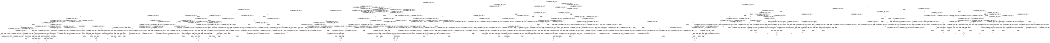 digraph BCG {
size = "7, 10.5";
center = TRUE;
node [shape = circle];
0 [peripheries = 2];
0 -> 1 [label = "EX !0 !ATOMIC_EXCH_BRANCH (1, +1, TRUE, +0, 2, TRUE) !{}"];
0 -> 2 [label = "EX !2 !ATOMIC_EXCH_BRANCH (1, +0, FALSE, +0, 1, TRUE) !{}"];
0 -> 3 [label = "EX !1 !ATOMIC_EXCH_BRANCH (1, +0, TRUE, +0, 1, TRUE) !{}"];
1 -> 4 [label = "EX !2 !ATOMIC_EXCH_BRANCH (1, +0, FALSE, +0, 1, FALSE) !{0}"];
1 -> 5 [label = "EX !1 !ATOMIC_EXCH_BRANCH (1, +0, TRUE, +0, 1, FALSE) !{0}"];
1 -> 6 [label = "TERMINATE !0"];
2 -> 7 [label = "EX !2 !ATOMIC_EXCH_BRANCH (1, +0, FALSE, +0, 1, TRUE) !{0, 1, 2}"];
2 -> 8 [label = "EX !0 !ATOMIC_EXCH_BRANCH (1, +1, TRUE, +0, 2, TRUE) !{0, 1, 2}"];
2 -> 9 [label = "EX !1 !ATOMIC_EXCH_BRANCH (1, +0, TRUE, +0, 1, TRUE) !{0, 1, 2}"];
2 -> 10 [label = "EX !0 !ATOMIC_EXCH_BRANCH (1, +1, TRUE, +0, 2, TRUE) !{0, 1, 2}"];
3 -> 11 [label = "EX !1 !ATOMIC_EXCH_BRANCH (1, +0, TRUE, +0, 1, TRUE) !{0, 1}"];
3 -> 12 [label = "EX !0 !ATOMIC_EXCH_BRANCH (1, +1, TRUE, +0, 2, TRUE) !{0, 1}"];
3 -> 13 [label = "EX !2 !ATOMIC_EXCH_BRANCH (1, +0, FALSE, +0, 1, TRUE) !{0, 1}"];
3 -> 14 [label = "EX !0 !ATOMIC_EXCH_BRANCH (1, +1, TRUE, +0, 2, TRUE) !{0, 1}"];
4 -> 15 [label = "EX !1 !ATOMIC_EXCH_BRANCH (1, +0, TRUE, +0, 1, FALSE) !{0, 1, 2}"];
4 -> 16 [label = "TERMINATE !0"];
4 -> 17 [label = "TERMINATE !2"];
5 -> 18 [label = "EX !1 !ATOMIC_EXCH_BRANCH (1, +1, TRUE, +0, 3, TRUE) !{0, 1}"];
5 -> 19 [label = "EX !2 !ATOMIC_EXCH_BRANCH (1, +0, FALSE, +0, 1, TRUE) !{0, 1}"];
5 -> 20 [label = "TERMINATE !0"];
6 -> 21 [label = "EX !2 !ATOMIC_EXCH_BRANCH (1, +0, FALSE, +0, 1, FALSE) !{}"];
6 -> 22 [label = "EX !1 !ATOMIC_EXCH_BRANCH (1, +0, TRUE, +0, 1, FALSE) !{}"];
7 -> 7 [label = "EX !2 !ATOMIC_EXCH_BRANCH (1, +0, FALSE, +0, 1, TRUE) !{0, 1, 2}"];
7 -> 8 [label = "EX !0 !ATOMIC_EXCH_BRANCH (1, +1, TRUE, +0, 2, TRUE) !{0, 1, 2}"];
7 -> 9 [label = "EX !1 !ATOMIC_EXCH_BRANCH (1, +0, TRUE, +0, 1, TRUE) !{0, 1, 2}"];
7 -> 10 [label = "EX !0 !ATOMIC_EXCH_BRANCH (1, +1, TRUE, +0, 2, TRUE) !{0, 1, 2}"];
8 -> 23 [label = "EX !2 !ATOMIC_EXCH_BRANCH (1, +0, FALSE, +0, 1, FALSE) !{0, 1, 2}"];
8 -> 24 [label = "EX !1 !ATOMIC_EXCH_BRANCH (1, +0, TRUE, +0, 1, FALSE) !{0, 1, 2}"];
8 -> 25 [label = "TERMINATE !0"];
9 -> 9 [label = "EX !1 !ATOMIC_EXCH_BRANCH (1, +0, TRUE, +0, 1, TRUE) !{0, 1, 2}"];
9 -> 26 [label = "EX !2 !ATOMIC_EXCH_BRANCH (1, +0, FALSE, +0, 1, TRUE) !{0, 1, 2}"];
9 -> 27 [label = "EX !0 !ATOMIC_EXCH_BRANCH (1, +1, TRUE, +0, 2, TRUE) !{0, 1, 2}"];
9 -> 28 [label = "EX !0 !ATOMIC_EXCH_BRANCH (1, +1, TRUE, +0, 2, TRUE) !{0, 1, 2}"];
10 -> 29 [label = "EX !1 !ATOMIC_EXCH_BRANCH (1, +0, TRUE, +0, 1, FALSE) !{0, 1, 2}"];
10 -> 30 [label = "EX !2 !ATOMIC_EXCH_BRANCH (1, +0, FALSE, +0, 1, FALSE) !{0, 1, 2}"];
10 -> 31 [label = "EX !1 !ATOMIC_EXCH_BRANCH (1, +0, TRUE, +0, 1, FALSE) !{0, 1, 2}"];
10 -> 32 [label = "TERMINATE !0"];
11 -> 11 [label = "EX !1 !ATOMIC_EXCH_BRANCH (1, +0, TRUE, +0, 1, TRUE) !{0, 1}"];
11 -> 12 [label = "EX !0 !ATOMIC_EXCH_BRANCH (1, +1, TRUE, +0, 2, TRUE) !{0, 1}"];
11 -> 13 [label = "EX !2 !ATOMIC_EXCH_BRANCH (1, +0, FALSE, +0, 1, TRUE) !{0, 1}"];
11 -> 14 [label = "EX !0 !ATOMIC_EXCH_BRANCH (1, +1, TRUE, +0, 2, TRUE) !{0, 1}"];
12 -> 33 [label = "EX !1 !ATOMIC_EXCH_BRANCH (1, +0, TRUE, +0, 1, FALSE) !{0, 1}"];
12 -> 34 [label = "EX !2 !ATOMIC_EXCH_BRANCH (1, +0, FALSE, +0, 1, FALSE) !{0, 1}"];
12 -> 35 [label = "TERMINATE !0"];
13 -> 9 [label = "EX !1 !ATOMIC_EXCH_BRANCH (1, +0, TRUE, +0, 1, TRUE) !{0, 1, 2}"];
13 -> 26 [label = "EX !2 !ATOMIC_EXCH_BRANCH (1, +0, FALSE, +0, 1, TRUE) !{0, 1, 2}"];
13 -> 27 [label = "EX !0 !ATOMIC_EXCH_BRANCH (1, +1, TRUE, +0, 2, TRUE) !{0, 1, 2}"];
13 -> 28 [label = "EX !0 !ATOMIC_EXCH_BRANCH (1, +1, TRUE, +0, 2, TRUE) !{0, 1, 2}"];
14 -> 36 [label = "EX !1 !ATOMIC_EXCH_BRANCH (1, +0, TRUE, +0, 1, FALSE) !{0, 1}"];
14 -> 37 [label = "EX !1 !ATOMIC_EXCH_BRANCH (1, +0, TRUE, +0, 1, FALSE) !{0, 1}"];
14 -> 38 [label = "EX !2 !ATOMIC_EXCH_BRANCH (1, +0, FALSE, +0, 1, FALSE) !{0, 1}"];
14 -> 39 [label = "TERMINATE !0"];
15 -> 40 [label = "EX !1 !ATOMIC_EXCH_BRANCH (1, +1, TRUE, +0, 3, TRUE) !{0, 1, 2}"];
15 -> 41 [label = "TERMINATE !0"];
15 -> 42 [label = "TERMINATE !2"];
16 -> 43 [label = "EX !1 !ATOMIC_EXCH_BRANCH (1, +0, TRUE, +0, 1, FALSE) !{1, 2}"];
16 -> 44 [label = "TERMINATE !2"];
16 -> 45 [label = "EX !1 !ATOMIC_EXCH_BRANCH (1, +0, TRUE, +0, 1, FALSE) !{1, 2}"];
17 -> 46 [label = "EX !1 !ATOMIC_EXCH_BRANCH (1, +0, TRUE, +0, 1, FALSE) !{0, 1}"];
17 -> 47 [label = "TERMINATE !0"];
18 -> 48 [label = "EX !2 !ATOMIC_EXCH_BRANCH (1, +0, FALSE, +0, 1, FALSE) !{0, 1}"];
18 -> 49 [label = "TERMINATE !0"];
18 -> 50 [label = "TERMINATE !1"];
19 -> 51 [label = "EX !1 !ATOMIC_EXCH_BRANCH (1, +1, TRUE, +0, 3, TRUE) !{0, 1, 2}"];
19 -> 52 [label = "EX !2 !ATOMIC_EXCH_BRANCH (1, +0, FALSE, +0, 1, TRUE) !{0, 1, 2}"];
19 -> 53 [label = "TERMINATE !0"];
20 -> 54 [label = "EX !1 !ATOMIC_EXCH_BRANCH (1, +1, TRUE, +0, 3, TRUE) !{1}"];
20 -> 55 [label = "EX !2 !ATOMIC_EXCH_BRANCH (1, +0, FALSE, +0, 1, TRUE) !{1}"];
20 -> 56 [label = "EX !1 !ATOMIC_EXCH_BRANCH (1, +1, TRUE, +0, 3, TRUE) !{1}"];
21 -> 43 [label = "EX !1 !ATOMIC_EXCH_BRANCH (1, +0, TRUE, +0, 1, FALSE) !{1, 2}"];
21 -> 44 [label = "TERMINATE !2"];
21 -> 45 [label = "EX !1 !ATOMIC_EXCH_BRANCH (1, +0, TRUE, +0, 1, FALSE) !{1, 2}"];
22 -> 54 [label = "EX !1 !ATOMIC_EXCH_BRANCH (1, +1, TRUE, +0, 3, TRUE) !{1}"];
22 -> 55 [label = "EX !2 !ATOMIC_EXCH_BRANCH (1, +0, FALSE, +0, 1, TRUE) !{1}"];
22 -> 56 [label = "EX !1 !ATOMIC_EXCH_BRANCH (1, +1, TRUE, +0, 3, TRUE) !{1}"];
23 -> 15 [label = "EX !1 !ATOMIC_EXCH_BRANCH (1, +0, TRUE, +0, 1, FALSE) !{0, 1, 2}"];
23 -> 16 [label = "TERMINATE !0"];
23 -> 17 [label = "TERMINATE !2"];
24 -> 51 [label = "EX !1 !ATOMIC_EXCH_BRANCH (1, +1, TRUE, +0, 3, TRUE) !{0, 1, 2}"];
24 -> 52 [label = "EX !2 !ATOMIC_EXCH_BRANCH (1, +0, FALSE, +0, 1, TRUE) !{0, 1, 2}"];
24 -> 53 [label = "TERMINATE !0"];
25 -> 57 [label = "EX !2 !ATOMIC_EXCH_BRANCH (1, +0, FALSE, +0, 1, FALSE) !{1, 2}"];
25 -> 58 [label = "EX !1 !ATOMIC_EXCH_BRANCH (1, +0, TRUE, +0, 1, FALSE) !{1, 2}"];
25 -> 59 [label = "EX !1 !ATOMIC_EXCH_BRANCH (1, +0, TRUE, +0, 1, FALSE) !{1, 2}"];
26 -> 9 [label = "EX !1 !ATOMIC_EXCH_BRANCH (1, +0, TRUE, +0, 1, TRUE) !{0, 1, 2}"];
26 -> 26 [label = "EX !2 !ATOMIC_EXCH_BRANCH (1, +0, FALSE, +0, 1, TRUE) !{0, 1, 2}"];
26 -> 27 [label = "EX !0 !ATOMIC_EXCH_BRANCH (1, +1, TRUE, +0, 2, TRUE) !{0, 1, 2}"];
26 -> 28 [label = "EX !0 !ATOMIC_EXCH_BRANCH (1, +1, TRUE, +0, 2, TRUE) !{0, 1, 2}"];
27 -> 24 [label = "EX !1 !ATOMIC_EXCH_BRANCH (1, +0, TRUE, +0, 1, FALSE) !{0, 1, 2}"];
27 -> 60 [label = "EX !2 !ATOMIC_EXCH_BRANCH (1, +0, FALSE, +0, 1, FALSE) !{0, 1, 2}"];
27 -> 61 [label = "TERMINATE !0"];
28 -> 29 [label = "EX !1 !ATOMIC_EXCH_BRANCH (1, +0, TRUE, +0, 1, FALSE) !{0, 1, 2}"];
28 -> 31 [label = "EX !1 !ATOMIC_EXCH_BRANCH (1, +0, TRUE, +0, 1, FALSE) !{0, 1, 2}"];
28 -> 62 [label = "EX !2 !ATOMIC_EXCH_BRANCH (1, +0, FALSE, +0, 1, FALSE) !{0, 1, 2}"];
28 -> 63 [label = "TERMINATE !0"];
29 -> 64 [label = "EX !2 !ATOMIC_EXCH_BRANCH (1, +0, FALSE, +0, 1, TRUE) !{0, 1, 2}"];
29 -> 65 [label = "EX !1 !ATOMIC_EXCH_BRANCH (1, +1, TRUE, +0, 3, TRUE) !{0, 1, 2}"];
29 -> 66 [label = "EX !2 !ATOMIC_EXCH_BRANCH (1, +0, FALSE, +0, 1, TRUE) !{0, 1, 2}"];
29 -> 67 [label = "TERMINATE !0"];
30 -> 68 [label = "EX !1 !ATOMIC_EXCH_BRANCH (1, +0, TRUE, +0, 1, FALSE) !{0, 1, 2}"];
30 -> 69 [label = "EX !1 !ATOMIC_EXCH_BRANCH (1, +0, TRUE, +0, 1, FALSE) !{0, 1, 2}"];
30 -> 70 [label = "TERMINATE !0"];
30 -> 71 [label = "TERMINATE !2"];
31 -> 65 [label = "EX !1 !ATOMIC_EXCH_BRANCH (1, +1, TRUE, +0, 3, TRUE) !{0, 1, 2}"];
31 -> 72 [label = "EX !1 !ATOMIC_EXCH_BRANCH (1, +1, TRUE, +0, 3, TRUE) !{0, 1, 2}"];
31 -> 73 [label = "EX !2 !ATOMIC_EXCH_BRANCH (1, +0, FALSE, +0, 1, TRUE) !{0, 1, 2}"];
31 -> 74 [label = "TERMINATE !0"];
32 -> 75 [label = "EX !2 !ATOMIC_EXCH_BRANCH (1, +0, FALSE, +0, 1, FALSE) !{1, 2}"];
32 -> 76 [label = "EX !1 !ATOMIC_EXCH_BRANCH (1, +0, TRUE, +0, 1, FALSE) !{1, 2}"];
33 -> 18 [label = "EX !1 !ATOMIC_EXCH_BRANCH (1, +1, TRUE, +0, 3, TRUE) !{0, 1}"];
33 -> 19 [label = "EX !2 !ATOMIC_EXCH_BRANCH (1, +0, FALSE, +0, 1, TRUE) !{0, 1}"];
33 -> 20 [label = "TERMINATE !0"];
34 -> 15 [label = "EX !1 !ATOMIC_EXCH_BRANCH (1, +0, TRUE, +0, 1, FALSE) !{0, 1, 2}"];
34 -> 77 [label = "TERMINATE !0"];
34 -> 78 [label = "TERMINATE !2"];
35 -> 79 [label = "EX !1 !ATOMIC_EXCH_BRANCH (1, +0, TRUE, +0, 1, FALSE) !{1}"];
35 -> 80 [label = "EX !2 !ATOMIC_EXCH_BRANCH (1, +0, FALSE, +0, 1, FALSE) !{1}"];
35 -> 81 [label = "EX !1 !ATOMIC_EXCH_BRANCH (1, +0, TRUE, +0, 1, FALSE) !{1}"];
36 -> 82 [label = "EX !1 !ATOMIC_EXCH_BRANCH (1, +1, TRUE, +0, 3, TRUE) !{0, 1}"];
36 -> 83 [label = "EX !2 !ATOMIC_EXCH_BRANCH (1, +0, FALSE, +0, 1, TRUE) !{0, 1}"];
36 -> 84 [label = "TERMINATE !0"];
37 -> 82 [label = "EX !1 !ATOMIC_EXCH_BRANCH (1, +1, TRUE, +0, 3, TRUE) !{0, 1}"];
37 -> 85 [label = "EX !1 !ATOMIC_EXCH_BRANCH (1, +1, TRUE, +0, 3, TRUE) !{0, 1}"];
37 -> 86 [label = "EX !2 !ATOMIC_EXCH_BRANCH (1, +0, FALSE, +0, 1, TRUE) !{0, 1}"];
37 -> 87 [label = "TERMINATE !0"];
38 -> 88 [label = "EX !1 !ATOMIC_EXCH_BRANCH (1, +0, TRUE, +0, 1, FALSE) !{0, 1, 2}"];
38 -> 89 [label = "TERMINATE !0"];
38 -> 90 [label = "TERMINATE !2"];
39 -> 91 [label = "EX !1 !ATOMIC_EXCH_BRANCH (1, +0, TRUE, +0, 1, FALSE) !{1}"];
39 -> 92 [label = "EX !2 !ATOMIC_EXCH_BRANCH (1, +0, FALSE, +0, 1, FALSE) !{1}"];
40 -> 93 [label = "TERMINATE !0"];
40 -> 94 [label = "TERMINATE !2"];
40 -> 95 [label = "TERMINATE !1"];
41 -> 96 [label = "EX !1 !ATOMIC_EXCH_BRANCH (1, +1, TRUE, +0, 3, TRUE) !{1, 2}"];
41 -> 97 [label = "TERMINATE !2"];
41 -> 98 [label = "EX !1 !ATOMIC_EXCH_BRANCH (1, +1, TRUE, +0, 3, TRUE) !{1, 2}"];
42 -> 99 [label = "EX !1 !ATOMIC_EXCH_BRANCH (1, +1, TRUE, +0, 3, TRUE) !{0, 1}"];
42 -> 100 [label = "TERMINATE !0"];
43 -> 96 [label = "EX !1 !ATOMIC_EXCH_BRANCH (1, +1, TRUE, +0, 3, TRUE) !{1, 2}"];
43 -> 97 [label = "TERMINATE !2"];
43 -> 98 [label = "EX !1 !ATOMIC_EXCH_BRANCH (1, +1, TRUE, +0, 3, TRUE) !{1, 2}"];
44 -> 101 [label = "EX !1 !ATOMIC_EXCH_BRANCH (1, +0, TRUE, +0, 1, FALSE) !{1}"];
44 -> 102 [label = "EX !1 !ATOMIC_EXCH_BRANCH (1, +0, TRUE, +0, 1, FALSE) !{1}"];
45 -> 98 [label = "EX !1 !ATOMIC_EXCH_BRANCH (1, +1, TRUE, +0, 3, TRUE) !{1, 2}"];
45 -> 103 [label = "TERMINATE !2"];
46 -> 99 [label = "EX !1 !ATOMIC_EXCH_BRANCH (1, +1, TRUE, +0, 3, TRUE) !{0, 1}"];
46 -> 100 [label = "TERMINATE !0"];
47 -> 101 [label = "EX !1 !ATOMIC_EXCH_BRANCH (1, +0, TRUE, +0, 1, FALSE) !{1}"];
47 -> 102 [label = "EX !1 !ATOMIC_EXCH_BRANCH (1, +0, TRUE, +0, 1, FALSE) !{1}"];
48 -> 93 [label = "TERMINATE !0"];
48 -> 94 [label = "TERMINATE !2"];
48 -> 95 [label = "TERMINATE !1"];
49 -> 104 [label = "EX !2 !ATOMIC_EXCH_BRANCH (1, +0, FALSE, +0, 1, FALSE) !{1}"];
49 -> 105 [label = "TERMINATE !1"];
50 -> 106 [label = "EX !2 !ATOMIC_EXCH_BRANCH (1, +0, FALSE, +0, 1, FALSE) !{0}"];
50 -> 107 [label = "TERMINATE !0"];
51 -> 108 [label = "EX !2 !ATOMIC_EXCH_BRANCH (1, +0, FALSE, +0, 1, FALSE) !{0, 1, 2}"];
51 -> 109 [label = "TERMINATE !0"];
51 -> 110 [label = "TERMINATE !1"];
52 -> 51 [label = "EX !1 !ATOMIC_EXCH_BRANCH (1, +1, TRUE, +0, 3, TRUE) !{0, 1, 2}"];
52 -> 52 [label = "EX !2 !ATOMIC_EXCH_BRANCH (1, +0, FALSE, +0, 1, TRUE) !{0, 1, 2}"];
52 -> 53 [label = "TERMINATE !0"];
53 -> 111 [label = "EX !1 !ATOMIC_EXCH_BRANCH (1, +1, TRUE, +0, 3, TRUE) !{1, 2}"];
53 -> 112 [label = "EX !2 !ATOMIC_EXCH_BRANCH (1, +0, FALSE, +0, 1, TRUE) !{1, 2}"];
53 -> 113 [label = "EX !1 !ATOMIC_EXCH_BRANCH (1, +1, TRUE, +0, 3, TRUE) !{1, 2}"];
54 -> 104 [label = "EX !2 !ATOMIC_EXCH_BRANCH (1, +0, FALSE, +0, 1, FALSE) !{1}"];
54 -> 105 [label = "TERMINATE !1"];
55 -> 111 [label = "EX !1 !ATOMIC_EXCH_BRANCH (1, +1, TRUE, +0, 3, TRUE) !{1, 2}"];
55 -> 112 [label = "EX !2 !ATOMIC_EXCH_BRANCH (1, +0, FALSE, +0, 1, TRUE) !{1, 2}"];
55 -> 113 [label = "EX !1 !ATOMIC_EXCH_BRANCH (1, +1, TRUE, +0, 3, TRUE) !{1, 2}"];
56 -> 114 [label = "EX !2 !ATOMIC_EXCH_BRANCH (1, +0, FALSE, +0, 1, FALSE) !{1}"];
56 -> 115 [label = "TERMINATE !1"];
57 -> 43 [label = "EX !1 !ATOMIC_EXCH_BRANCH (1, +0, TRUE, +0, 1, FALSE) !{1, 2}"];
57 -> 44 [label = "TERMINATE !2"];
57 -> 45 [label = "EX !1 !ATOMIC_EXCH_BRANCH (1, +0, TRUE, +0, 1, FALSE) !{1, 2}"];
58 -> 111 [label = "EX !1 !ATOMIC_EXCH_BRANCH (1, +1, TRUE, +0, 3, TRUE) !{1, 2}"];
58 -> 112 [label = "EX !2 !ATOMIC_EXCH_BRANCH (1, +0, FALSE, +0, 1, TRUE) !{1, 2}"];
58 -> 113 [label = "EX !1 !ATOMIC_EXCH_BRANCH (1, +1, TRUE, +0, 3, TRUE) !{1, 2}"];
59 -> 116 [label = "EX !2 !ATOMIC_EXCH_BRANCH (1, +0, FALSE, +0, 1, TRUE) !{1, 2}"];
59 -> 113 [label = "EX !1 !ATOMIC_EXCH_BRANCH (1, +1, TRUE, +0, 3, TRUE) !{1, 2}"];
59 -> 117 [label = "EX !2 !ATOMIC_EXCH_BRANCH (1, +0, FALSE, +0, 1, TRUE) !{1, 2}"];
60 -> 15 [label = "EX !1 !ATOMIC_EXCH_BRANCH (1, +0, TRUE, +0, 1, FALSE) !{0, 1, 2}"];
60 -> 77 [label = "TERMINATE !0"];
60 -> 78 [label = "TERMINATE !2"];
61 -> 58 [label = "EX !1 !ATOMIC_EXCH_BRANCH (1, +0, TRUE, +0, 1, FALSE) !{1, 2}"];
61 -> 118 [label = "EX !2 !ATOMIC_EXCH_BRANCH (1, +0, FALSE, +0, 1, FALSE) !{1, 2}"];
61 -> 59 [label = "EX !1 !ATOMIC_EXCH_BRANCH (1, +0, TRUE, +0, 1, FALSE) !{1, 2}"];
62 -> 68 [label = "EX !1 !ATOMIC_EXCH_BRANCH (1, +0, TRUE, +0, 1, FALSE) !{0, 1, 2}"];
62 -> 69 [label = "EX !1 !ATOMIC_EXCH_BRANCH (1, +0, TRUE, +0, 1, FALSE) !{0, 1, 2}"];
62 -> 119 [label = "TERMINATE !0"];
62 -> 120 [label = "TERMINATE !2"];
63 -> 76 [label = "EX !1 !ATOMIC_EXCH_BRANCH (1, +0, TRUE, +0, 1, FALSE) !{1, 2}"];
63 -> 121 [label = "EX !2 !ATOMIC_EXCH_BRANCH (1, +0, FALSE, +0, 1, FALSE) !{1, 2}"];
64 -> 122 [label = "EX !1 !ATOMIC_EXCH_BRANCH (1, +1, TRUE, +0, 3, TRUE) !{0, 1, 2}"];
64 -> 64 [label = "EX !2 !ATOMIC_EXCH_BRANCH (1, +0, FALSE, +0, 1, TRUE) !{0, 1, 2}"];
64 -> 123 [label = "TERMINATE !0"];
65 -> 124 [label = "EX !2 !ATOMIC_EXCH_BRANCH (1, +0, FALSE, +0, 1, FALSE) !{0, 1, 2}"];
65 -> 125 [label = "EX !2 !ATOMIC_EXCH_BRANCH (1, +0, FALSE, +0, 1, FALSE) !{0, 1, 2}"];
65 -> 126 [label = "TERMINATE !0"];
65 -> 127 [label = "TERMINATE !1"];
66 -> 64 [label = "EX !2 !ATOMIC_EXCH_BRANCH (1, +0, FALSE, +0, 1, TRUE) !{0, 1, 2}"];
66 -> 65 [label = "EX !1 !ATOMIC_EXCH_BRANCH (1, +1, TRUE, +0, 3, TRUE) !{0, 1, 2}"];
66 -> 66 [label = "EX !2 !ATOMIC_EXCH_BRANCH (1, +0, FALSE, +0, 1, TRUE) !{0, 1, 2}"];
66 -> 67 [label = "TERMINATE !0"];
67 -> 128 [label = "EX !1 !ATOMIC_EXCH_BRANCH (1, +1, TRUE, +0, 3, TRUE) !{1, 2}"];
67 -> 129 [label = "EX !2 !ATOMIC_EXCH_BRANCH (1, +0, FALSE, +0, 1, TRUE) !{1, 2}"];
68 -> 130 [label = "EX !1 !ATOMIC_EXCH_BRANCH (1, +1, TRUE, +0, 3, TRUE) !{0, 1, 2}"];
68 -> 131 [label = "TERMINATE !0"];
68 -> 132 [label = "TERMINATE !2"];
69 -> 130 [label = "EX !1 !ATOMIC_EXCH_BRANCH (1, +1, TRUE, +0, 3, TRUE) !{0, 1, 2}"];
69 -> 133 [label = "EX !1 !ATOMIC_EXCH_BRANCH (1, +1, TRUE, +0, 3, TRUE) !{0, 1, 2}"];
69 -> 134 [label = "TERMINATE !0"];
69 -> 135 [label = "TERMINATE !2"];
70 -> 136 [label = "EX !1 !ATOMIC_EXCH_BRANCH (1, +0, TRUE, +0, 1, FALSE) !{1, 2}"];
70 -> 137 [label = "TERMINATE !2"];
71 -> 138 [label = "EX !1 !ATOMIC_EXCH_BRANCH (1, +0, TRUE, +0, 1, FALSE) !{0, 1}"];
71 -> 139 [label = "TERMINATE !0"];
72 -> 140 [label = "EX !2 !ATOMIC_EXCH_BRANCH (1, +0, FALSE, +0, 1, FALSE) !{0, 1, 2}"];
72 -> 141 [label = "TERMINATE !0"];
72 -> 142 [label = "TERMINATE !1"];
73 -> 65 [label = "EX !1 !ATOMIC_EXCH_BRANCH (1, +1, TRUE, +0, 3, TRUE) !{0, 1, 2}"];
73 -> 72 [label = "EX !1 !ATOMIC_EXCH_BRANCH (1, +1, TRUE, +0, 3, TRUE) !{0, 1, 2}"];
73 -> 73 [label = "EX !2 !ATOMIC_EXCH_BRANCH (1, +0, FALSE, +0, 1, TRUE) !{0, 1, 2}"];
73 -> 74 [label = "TERMINATE !0"];
74 -> 143 [label = "EX !1 !ATOMIC_EXCH_BRANCH (1, +1, TRUE, +0, 3, TRUE) !{1, 2}"];
74 -> 144 [label = "EX !2 !ATOMIC_EXCH_BRANCH (1, +0, FALSE, +0, 1, TRUE) !{1, 2}"];
75 -> 136 [label = "EX !1 !ATOMIC_EXCH_BRANCH (1, +0, TRUE, +0, 1, FALSE) !{1, 2}"];
75 -> 137 [label = "TERMINATE !2"];
76 -> 143 [label = "EX !1 !ATOMIC_EXCH_BRANCH (1, +1, TRUE, +0, 3, TRUE) !{1, 2}"];
76 -> 144 [label = "EX !2 !ATOMIC_EXCH_BRANCH (1, +0, FALSE, +0, 1, TRUE) !{1, 2}"];
77 -> 43 [label = "EX !1 !ATOMIC_EXCH_BRANCH (1, +0, TRUE, +0, 1, FALSE) !{1, 2}"];
77 -> 145 [label = "TERMINATE !2"];
77 -> 45 [label = "EX !1 !ATOMIC_EXCH_BRANCH (1, +0, TRUE, +0, 1, FALSE) !{1, 2}"];
78 -> 46 [label = "EX !1 !ATOMIC_EXCH_BRANCH (1, +0, TRUE, +0, 1, FALSE) !{0, 1}"];
78 -> 146 [label = "TERMINATE !0"];
79 -> 54 [label = "EX !1 !ATOMIC_EXCH_BRANCH (1, +1, TRUE, +0, 3, TRUE) !{1}"];
79 -> 55 [label = "EX !2 !ATOMIC_EXCH_BRANCH (1, +0, FALSE, +0, 1, TRUE) !{1}"];
79 -> 56 [label = "EX !1 !ATOMIC_EXCH_BRANCH (1, +1, TRUE, +0, 3, TRUE) !{1}"];
80 -> 43 [label = "EX !1 !ATOMIC_EXCH_BRANCH (1, +0, TRUE, +0, 1, FALSE) !{1, 2}"];
80 -> 145 [label = "TERMINATE !2"];
80 -> 45 [label = "EX !1 !ATOMIC_EXCH_BRANCH (1, +0, TRUE, +0, 1, FALSE) !{1, 2}"];
81 -> 147 [label = "EX !2 !ATOMIC_EXCH_BRANCH (1, +0, FALSE, +0, 1, TRUE) !{1}"];
81 -> 56 [label = "EX !1 !ATOMIC_EXCH_BRANCH (1, +1, TRUE, +0, 3, TRUE) !{1}"];
82 -> 148 [label = "EX !2 !ATOMIC_EXCH_BRANCH (1, +0, FALSE, +0, 1, FALSE) !{0, 1}"];
82 -> 149 [label = "TERMINATE !0"];
82 -> 150 [label = "TERMINATE !1"];
83 -> 151 [label = "EX !1 !ATOMIC_EXCH_BRANCH (1, +1, TRUE, +0, 3, TRUE) !{0, 1, 2}"];
83 -> 152 [label = "EX !2 !ATOMIC_EXCH_BRANCH (1, +0, FALSE, +0, 1, TRUE) !{0, 1, 2}"];
83 -> 153 [label = "TERMINATE !0"];
84 -> 154 [label = "EX !1 !ATOMIC_EXCH_BRANCH (1, +1, TRUE, +0, 3, TRUE) !{1}"];
84 -> 155 [label = "EX !2 !ATOMIC_EXCH_BRANCH (1, +0, FALSE, +0, 1, TRUE) !{1}"];
85 -> 156 [label = "EX !2 !ATOMIC_EXCH_BRANCH (1, +0, FALSE, +0, 1, FALSE) !{0, 1}"];
85 -> 157 [label = "TERMINATE !0"];
85 -> 158 [label = "TERMINATE !1"];
86 -> 159 [label = "EX !1 !ATOMIC_EXCH_BRANCH (1, +1, TRUE, +0, 3, TRUE) !{0, 1, 2}"];
86 -> 160 [label = "EX !2 !ATOMIC_EXCH_BRANCH (1, +0, FALSE, +0, 1, TRUE) !{0, 1, 2}"];
86 -> 161 [label = "TERMINATE !0"];
87 -> 162 [label = "EX !1 !ATOMIC_EXCH_BRANCH (1, +1, TRUE, +0, 3, TRUE) !{1}"];
87 -> 163 [label = "EX !2 !ATOMIC_EXCH_BRANCH (1, +0, FALSE, +0, 1, TRUE) !{1}"];
88 -> 164 [label = "EX !1 !ATOMIC_EXCH_BRANCH (1, +1, TRUE, +0, 3, TRUE) !{0, 1, 2}"];
88 -> 165 [label = "TERMINATE !0"];
88 -> 166 [label = "TERMINATE !2"];
89 -> 167 [label = "EX !1 !ATOMIC_EXCH_BRANCH (1, +0, TRUE, +0, 1, FALSE) !{1, 2}"];
89 -> 168 [label = "TERMINATE !2"];
90 -> 169 [label = "EX !1 !ATOMIC_EXCH_BRANCH (1, +0, TRUE, +0, 1, FALSE) !{0, 1}"];
90 -> 170 [label = "EX !1 !ATOMIC_EXCH_BRANCH (1, +0, TRUE, +0, 1, FALSE) !{0, 1}"];
90 -> 171 [label = "TERMINATE !0"];
91 -> 162 [label = "EX !1 !ATOMIC_EXCH_BRANCH (1, +1, TRUE, +0, 3, TRUE) !{1}"];
91 -> 163 [label = "EX !2 !ATOMIC_EXCH_BRANCH (1, +0, FALSE, +0, 1, TRUE) !{1}"];
92 -> 167 [label = "EX !1 !ATOMIC_EXCH_BRANCH (1, +0, TRUE, +0, 1, FALSE) !{1, 2}"];
92 -> 168 [label = "TERMINATE !2"];
93 -> 172 [label = "TERMINATE !2"];
93 -> 173 [label = "TERMINATE !1"];
94 -> 174 [label = "TERMINATE !0"];
94 -> 175 [label = "TERMINATE !1"];
95 -> 176 [label = "TERMINATE !0"];
95 -> 177 [label = "TERMINATE !2"];
96 -> 172 [label = "TERMINATE !2"];
96 -> 173 [label = "TERMINATE !1"];
97 -> 178 [label = "EX !1 !ATOMIC_EXCH_BRANCH (1, +1, TRUE, +0, 3, TRUE) !{1}"];
97 -> 179 [label = "EX !1 !ATOMIC_EXCH_BRANCH (1, +1, TRUE, +0, 3, TRUE) !{1}"];
98 -> 180 [label = "TERMINATE !2"];
98 -> 181 [label = "TERMINATE !1"];
99 -> 174 [label = "TERMINATE !0"];
99 -> 175 [label = "TERMINATE !1"];
100 -> 178 [label = "EX !1 !ATOMIC_EXCH_BRANCH (1, +1, TRUE, +0, 3, TRUE) !{1}"];
100 -> 179 [label = "EX !1 !ATOMIC_EXCH_BRANCH (1, +1, TRUE, +0, 3, TRUE) !{1}"];
101 -> 178 [label = "EX !1 !ATOMIC_EXCH_BRANCH (1, +1, TRUE, +0, 3, TRUE) !{1}"];
101 -> 179 [label = "EX !1 !ATOMIC_EXCH_BRANCH (1, +1, TRUE, +0, 3, TRUE) !{1}"];
102 -> 179 [label = "EX !1 !ATOMIC_EXCH_BRANCH (1, +1, TRUE, +0, 3, TRUE) !{1}"];
103 -> 182 [label = "EX !1 !ATOMIC_EXCH_BRANCH (1, +1, TRUE, +0, 3, TRUE) !{1}"];
104 -> 172 [label = "TERMINATE !2"];
104 -> 173 [label = "TERMINATE !1"];
105 -> 183 [label = "EX !2 !ATOMIC_EXCH_BRANCH (1, +0, FALSE, +0, 1, FALSE) !{}"];
106 -> 176 [label = "TERMINATE !0"];
106 -> 177 [label = "TERMINATE !2"];
107 -> 183 [label = "EX !2 !ATOMIC_EXCH_BRANCH (1, +0, FALSE, +0, 1, FALSE) !{}"];
108 -> 93 [label = "TERMINATE !0"];
108 -> 94 [label = "TERMINATE !2"];
108 -> 95 [label = "TERMINATE !1"];
109 -> 184 [label = "EX !2 !ATOMIC_EXCH_BRANCH (1, +0, FALSE, +0, 1, FALSE) !{1, 2}"];
109 -> 185 [label = "TERMINATE !1"];
110 -> 186 [label = "EX !2 !ATOMIC_EXCH_BRANCH (1, +0, FALSE, +0, 1, FALSE) !{0, 2}"];
110 -> 187 [label = "TERMINATE !0"];
111 -> 184 [label = "EX !2 !ATOMIC_EXCH_BRANCH (1, +0, FALSE, +0, 1, FALSE) !{1, 2}"];
111 -> 185 [label = "TERMINATE !1"];
112 -> 111 [label = "EX !1 !ATOMIC_EXCH_BRANCH (1, +1, TRUE, +0, 3, TRUE) !{1, 2}"];
112 -> 112 [label = "EX !2 !ATOMIC_EXCH_BRANCH (1, +0, FALSE, +0, 1, TRUE) !{1, 2}"];
112 -> 113 [label = "EX !1 !ATOMIC_EXCH_BRANCH (1, +1, TRUE, +0, 3, TRUE) !{1, 2}"];
113 -> 188 [label = "EX !2 !ATOMIC_EXCH_BRANCH (1, +0, FALSE, +0, 1, FALSE) !{1, 2}"];
113 -> 189 [label = "EX !2 !ATOMIC_EXCH_BRANCH (1, +0, FALSE, +0, 1, FALSE) !{1, 2}"];
113 -> 190 [label = "TERMINATE !1"];
114 -> 191 [label = "TERMINATE !2"];
114 -> 192 [label = "TERMINATE !1"];
115 -> 193 [label = "EX !2 !ATOMIC_EXCH_BRANCH (1, +0, FALSE, +0, 1, FALSE) !{}"];
116 -> 194 [label = "EX !1 !ATOMIC_EXCH_BRANCH (1, +1, TRUE, +0, 3, TRUE) !{1, 2}"];
116 -> 116 [label = "EX !2 !ATOMIC_EXCH_BRANCH (1, +0, FALSE, +0, 1, TRUE) !{1, 2}"];
116 -> 113 [label = "EX !1 !ATOMIC_EXCH_BRANCH (1, +1, TRUE, +0, 3, TRUE) !{1, 2}"];
117 -> 116 [label = "EX !2 !ATOMIC_EXCH_BRANCH (1, +0, FALSE, +0, 1, TRUE) !{1, 2}"];
117 -> 113 [label = "EX !1 !ATOMIC_EXCH_BRANCH (1, +1, TRUE, +0, 3, TRUE) !{1, 2}"];
117 -> 117 [label = "EX !2 !ATOMIC_EXCH_BRANCH (1, +0, FALSE, +0, 1, TRUE) !{1, 2}"];
118 -> 43 [label = "EX !1 !ATOMIC_EXCH_BRANCH (1, +0, TRUE, +0, 1, FALSE) !{1, 2}"];
118 -> 145 [label = "TERMINATE !2"];
118 -> 45 [label = "EX !1 !ATOMIC_EXCH_BRANCH (1, +0, TRUE, +0, 1, FALSE) !{1, 2}"];
119 -> 136 [label = "EX !1 !ATOMIC_EXCH_BRANCH (1, +0, TRUE, +0, 1, FALSE) !{1, 2}"];
119 -> 195 [label = "TERMINATE !2"];
120 -> 138 [label = "EX !1 !ATOMIC_EXCH_BRANCH (1, +0, TRUE, +0, 1, FALSE) !{0, 1}"];
120 -> 196 [label = "TERMINATE !0"];
121 -> 136 [label = "EX !1 !ATOMIC_EXCH_BRANCH (1, +0, TRUE, +0, 1, FALSE) !{1, 2}"];
121 -> 195 [label = "TERMINATE !2"];
122 -> 124 [label = "EX !2 !ATOMIC_EXCH_BRANCH (1, +0, FALSE, +0, 1, FALSE) !{0, 1, 2}"];
122 -> 197 [label = "TERMINATE !0"];
122 -> 198 [label = "TERMINATE !1"];
123 -> 199 [label = "EX !1 !ATOMIC_EXCH_BRANCH (1, +1, TRUE, +0, 3, TRUE) !{1, 2}"];
123 -> 200 [label = "EX !2 !ATOMIC_EXCH_BRANCH (1, +0, FALSE, +0, 1, TRUE) !{1, 2}"];
124 -> 201 [label = "TERMINATE !0"];
124 -> 202 [label = "TERMINATE !2"];
124 -> 203 [label = "TERMINATE !1"];
125 -> 204 [label = "TERMINATE !0"];
125 -> 205 [label = "TERMINATE !2"];
125 -> 206 [label = "TERMINATE !1"];
126 -> 207 [label = "EX !2 !ATOMIC_EXCH_BRANCH (1, +0, FALSE, +0, 1, FALSE) !{1, 2}"];
126 -> 208 [label = "TERMINATE !1"];
127 -> 209 [label = "EX !2 !ATOMIC_EXCH_BRANCH (1, +0, FALSE, +0, 1, FALSE) !{0, 2}"];
127 -> 210 [label = "TERMINATE !0"];
128 -> 207 [label = "EX !2 !ATOMIC_EXCH_BRANCH (1, +0, FALSE, +0, 1, FALSE) !{1, 2}"];
128 -> 208 [label = "TERMINATE !1"];
129 -> 128 [label = "EX !1 !ATOMIC_EXCH_BRANCH (1, +1, TRUE, +0, 3, TRUE) !{1, 2}"];
129 -> 129 [label = "EX !2 !ATOMIC_EXCH_BRANCH (1, +0, FALSE, +0, 1, TRUE) !{1, 2}"];
130 -> 204 [label = "TERMINATE !0"];
130 -> 205 [label = "TERMINATE !2"];
130 -> 206 [label = "TERMINATE !1"];
131 -> 211 [label = "EX !1 !ATOMIC_EXCH_BRANCH (1, +1, TRUE, +0, 3, TRUE) !{1, 2}"];
131 -> 212 [label = "TERMINATE !2"];
132 -> 213 [label = "EX !1 !ATOMIC_EXCH_BRANCH (1, +1, TRUE, +0, 3, TRUE) !{0, 1}"];
132 -> 214 [label = "TERMINATE !0"];
133 -> 215 [label = "TERMINATE !0"];
133 -> 216 [label = "TERMINATE !2"];
133 -> 217 [label = "TERMINATE !1"];
134 -> 218 [label = "EX !1 !ATOMIC_EXCH_BRANCH (1, +1, TRUE, +0, 3, TRUE) !{1, 2}"];
134 -> 219 [label = "TERMINATE !2"];
135 -> 220 [label = "EX !1 !ATOMIC_EXCH_BRANCH (1, +1, TRUE, +0, 3, TRUE) !{0, 1}"];
135 -> 221 [label = "TERMINATE !0"];
136 -> 218 [label = "EX !1 !ATOMIC_EXCH_BRANCH (1, +1, TRUE, +0, 3, TRUE) !{1, 2}"];
136 -> 219 [label = "TERMINATE !2"];
137 -> 222 [label = "EX !1 !ATOMIC_EXCH_BRANCH (1, +0, TRUE, +0, 1, FALSE) !{1}"];
138 -> 220 [label = "EX !1 !ATOMIC_EXCH_BRANCH (1, +1, TRUE, +0, 3, TRUE) !{0, 1}"];
138 -> 221 [label = "TERMINATE !0"];
139 -> 222 [label = "EX !1 !ATOMIC_EXCH_BRANCH (1, +0, TRUE, +0, 1, FALSE) !{1}"];
140 -> 215 [label = "TERMINATE !0"];
140 -> 216 [label = "TERMINATE !2"];
140 -> 217 [label = "TERMINATE !1"];
141 -> 223 [label = "EX !2 !ATOMIC_EXCH_BRANCH (1, +0, FALSE, +0, 1, FALSE) !{1, 2}"];
141 -> 224 [label = "TERMINATE !1"];
142 -> 225 [label = "EX !2 !ATOMIC_EXCH_BRANCH (1, +0, FALSE, +0, 1, FALSE) !{0, 2}"];
142 -> 226 [label = "TERMINATE !0"];
143 -> 223 [label = "EX !2 !ATOMIC_EXCH_BRANCH (1, +0, FALSE, +0, 1, FALSE) !{1, 2}"];
143 -> 224 [label = "TERMINATE !1"];
144 -> 143 [label = "EX !1 !ATOMIC_EXCH_BRANCH (1, +1, TRUE, +0, 3, TRUE) !{1, 2}"];
144 -> 144 [label = "EX !2 !ATOMIC_EXCH_BRANCH (1, +0, FALSE, +0, 1, TRUE) !{1, 2}"];
145 -> 101 [label = "EX !1 !ATOMIC_EXCH_BRANCH (1, +0, TRUE, +0, 1, FALSE) !{1}"];
145 -> 102 [label = "EX !1 !ATOMIC_EXCH_BRANCH (1, +0, TRUE, +0, 1, FALSE) !{1}"];
146 -> 101 [label = "EX !1 !ATOMIC_EXCH_BRANCH (1, +0, TRUE, +0, 1, FALSE) !{1}"];
146 -> 102 [label = "EX !1 !ATOMIC_EXCH_BRANCH (1, +0, TRUE, +0, 1, FALSE) !{1}"];
147 -> 227 [label = "EX !1 !ATOMIC_EXCH_BRANCH (1, +1, TRUE, +0, 3, TRUE) !{1, 2}"];
147 -> 228 [label = "EX !2 !ATOMIC_EXCH_BRANCH (1, +0, FALSE, +0, 1, TRUE) !{1, 2}"];
148 -> 229 [label = "TERMINATE !0"];
148 -> 230 [label = "TERMINATE !2"];
148 -> 231 [label = "TERMINATE !1"];
149 -> 232 [label = "EX !2 !ATOMIC_EXCH_BRANCH (1, +0, FALSE, +0, 1, FALSE) !{1}"];
149 -> 233 [label = "TERMINATE !1"];
150 -> 234 [label = "EX !2 !ATOMIC_EXCH_BRANCH (1, +0, FALSE, +0, 1, FALSE) !{0}"];
150 -> 235 [label = "TERMINATE !0"];
151 -> 236 [label = "EX !2 !ATOMIC_EXCH_BRANCH (1, +0, FALSE, +0, 1, FALSE) !{0, 1, 2}"];
151 -> 237 [label = "TERMINATE !0"];
151 -> 238 [label = "TERMINATE !1"];
152 -> 151 [label = "EX !1 !ATOMIC_EXCH_BRANCH (1, +1, TRUE, +0, 3, TRUE) !{0, 1, 2}"];
152 -> 152 [label = "EX !2 !ATOMIC_EXCH_BRANCH (1, +0, FALSE, +0, 1, TRUE) !{0, 1, 2}"];
152 -> 153 [label = "TERMINATE !0"];
153 -> 239 [label = "EX !1 !ATOMIC_EXCH_BRANCH (1, +1, TRUE, +0, 3, TRUE) !{1, 2}"];
153 -> 240 [label = "EX !2 !ATOMIC_EXCH_BRANCH (1, +0, FALSE, +0, 1, TRUE) !{1, 2}"];
154 -> 232 [label = "EX !2 !ATOMIC_EXCH_BRANCH (1, +0, FALSE, +0, 1, FALSE) !{1}"];
154 -> 233 [label = "TERMINATE !1"];
155 -> 239 [label = "EX !1 !ATOMIC_EXCH_BRANCH (1, +1, TRUE, +0, 3, TRUE) !{1, 2}"];
155 -> 240 [label = "EX !2 !ATOMIC_EXCH_BRANCH (1, +0, FALSE, +0, 1, TRUE) !{1, 2}"];
156 -> 241 [label = "TERMINATE !0"];
156 -> 242 [label = "TERMINATE !2"];
156 -> 243 [label = "TERMINATE !1"];
157 -> 244 [label = "EX !2 !ATOMIC_EXCH_BRANCH (1, +0, FALSE, +0, 1, FALSE) !{1}"];
157 -> 245 [label = "TERMINATE !1"];
158 -> 246 [label = "EX !2 !ATOMIC_EXCH_BRANCH (1, +0, FALSE, +0, 1, FALSE) !{0}"];
158 -> 247 [label = "TERMINATE !0"];
159 -> 248 [label = "EX !2 !ATOMIC_EXCH_BRANCH (1, +0, FALSE, +0, 1, FALSE) !{0, 1, 2}"];
159 -> 249 [label = "TERMINATE !0"];
159 -> 250 [label = "TERMINATE !1"];
160 -> 159 [label = "EX !1 !ATOMIC_EXCH_BRANCH (1, +1, TRUE, +0, 3, TRUE) !{0, 1, 2}"];
160 -> 160 [label = "EX !2 !ATOMIC_EXCH_BRANCH (1, +0, FALSE, +0, 1, TRUE) !{0, 1, 2}"];
160 -> 161 [label = "TERMINATE !0"];
161 -> 251 [label = "EX !1 !ATOMIC_EXCH_BRANCH (1, +1, TRUE, +0, 3, TRUE) !{1, 2}"];
161 -> 252 [label = "EX !2 !ATOMIC_EXCH_BRANCH (1, +0, FALSE, +0, 1, TRUE) !{1, 2}"];
162 -> 244 [label = "EX !2 !ATOMIC_EXCH_BRANCH (1, +0, FALSE, +0, 1, FALSE) !{1}"];
162 -> 245 [label = "TERMINATE !1"];
163 -> 251 [label = "EX !1 !ATOMIC_EXCH_BRANCH (1, +1, TRUE, +0, 3, TRUE) !{1, 2}"];
163 -> 252 [label = "EX !2 !ATOMIC_EXCH_BRANCH (1, +0, FALSE, +0, 1, TRUE) !{1, 2}"];
164 -> 241 [label = "TERMINATE !0"];
164 -> 242 [label = "TERMINATE !2"];
164 -> 243 [label = "TERMINATE !1"];
165 -> 253 [label = "EX !1 !ATOMIC_EXCH_BRANCH (1, +1, TRUE, +0, 3, TRUE) !{1, 2}"];
165 -> 254 [label = "TERMINATE !2"];
166 -> 255 [label = "EX !1 !ATOMIC_EXCH_BRANCH (1, +1, TRUE, +0, 3, TRUE) !{0, 1}"];
166 -> 256 [label = "EX !1 !ATOMIC_EXCH_BRANCH (1, +1, TRUE, +0, 3, TRUE) !{0, 1}"];
166 -> 257 [label = "TERMINATE !0"];
167 -> 253 [label = "EX !1 !ATOMIC_EXCH_BRANCH (1, +1, TRUE, +0, 3, TRUE) !{1, 2}"];
167 -> 254 [label = "TERMINATE !2"];
168 -> 258 [label = "EX !1 !ATOMIC_EXCH_BRANCH (1, +0, TRUE, +0, 1, FALSE) !{1}"];
169 -> 255 [label = "EX !1 !ATOMIC_EXCH_BRANCH (1, +1, TRUE, +0, 3, TRUE) !{0, 1}"];
169 -> 259 [label = "TERMINATE !0"];
170 -> 255 [label = "EX !1 !ATOMIC_EXCH_BRANCH (1, +1, TRUE, +0, 3, TRUE) !{0, 1}"];
170 -> 256 [label = "EX !1 !ATOMIC_EXCH_BRANCH (1, +1, TRUE, +0, 3, TRUE) !{0, 1}"];
170 -> 257 [label = "TERMINATE !0"];
171 -> 258 [label = "EX !1 !ATOMIC_EXCH_BRANCH (1, +0, TRUE, +0, 1, FALSE) !{1}"];
172 -> 260 [label = "TERMINATE !1"];
173 -> 261 [label = "TERMINATE !2"];
174 -> 260 [label = "TERMINATE !1"];
175 -> 262 [label = "TERMINATE !0"];
176 -> 261 [label = "TERMINATE !2"];
177 -> 262 [label = "TERMINATE !0"];
178 -> 260 [label = "TERMINATE !1"];
179 -> 263 [label = "TERMINATE !1"];
180 -> 264 [label = "TERMINATE !1"];
181 -> 265 [label = "TERMINATE !2"];
182 -> 264 [label = "TERMINATE !1"];
183 -> 261 [label = "TERMINATE !2"];
184 -> 172 [label = "TERMINATE !2"];
184 -> 173 [label = "TERMINATE !1"];
185 -> 266 [label = "EX !2 !ATOMIC_EXCH_BRANCH (1, +0, FALSE, +0, 1, FALSE) !{2}"];
185 -> 267 [label = "EX !2 !ATOMIC_EXCH_BRANCH (1, +0, FALSE, +0, 1, FALSE) !{2}"];
186 -> 176 [label = "TERMINATE !0"];
186 -> 177 [label = "TERMINATE !2"];
187 -> 266 [label = "EX !2 !ATOMIC_EXCH_BRANCH (1, +0, FALSE, +0, 1, FALSE) !{2}"];
187 -> 267 [label = "EX !2 !ATOMIC_EXCH_BRANCH (1, +0, FALSE, +0, 1, FALSE) !{2}"];
188 -> 268 [label = "TERMINATE !2"];
188 -> 269 [label = "TERMINATE !1"];
189 -> 180 [label = "TERMINATE !2"];
189 -> 181 [label = "TERMINATE !1"];
190 -> 270 [label = "EX !2 !ATOMIC_EXCH_BRANCH (1, +0, FALSE, +0, 1, FALSE) !{2}"];
191 -> 263 [label = "TERMINATE !1"];
192 -> 271 [label = "TERMINATE !2"];
193 -> 271 [label = "TERMINATE !2"];
194 -> 188 [label = "EX !2 !ATOMIC_EXCH_BRANCH (1, +0, FALSE, +0, 1, FALSE) !{1, 2}"];
194 -> 272 [label = "TERMINATE !1"];
195 -> 222 [label = "EX !1 !ATOMIC_EXCH_BRANCH (1, +0, TRUE, +0, 1, FALSE) !{1}"];
196 -> 222 [label = "EX !1 !ATOMIC_EXCH_BRANCH (1, +0, TRUE, +0, 1, FALSE) !{1}"];
197 -> 273 [label = "EX !2 !ATOMIC_EXCH_BRANCH (1, +0, FALSE, +0, 1, FALSE) !{1, 2}"];
197 -> 274 [label = "TERMINATE !1"];
198 -> 275 [label = "EX !2 !ATOMIC_EXCH_BRANCH (1, +0, FALSE, +0, 1, FALSE) !{0, 2}"];
198 -> 276 [label = "TERMINATE !0"];
199 -> 273 [label = "EX !2 !ATOMIC_EXCH_BRANCH (1, +0, FALSE, +0, 1, FALSE) !{1, 2}"];
199 -> 274 [label = "TERMINATE !1"];
200 -> 199 [label = "EX !1 !ATOMIC_EXCH_BRANCH (1, +1, TRUE, +0, 3, TRUE) !{1, 2}"];
200 -> 200 [label = "EX !2 !ATOMIC_EXCH_BRANCH (1, +0, FALSE, +0, 1, TRUE) !{1, 2}"];
201 -> 277 [label = "TERMINATE !2"];
201 -> 278 [label = "TERMINATE !1"];
202 -> 279 [label = "TERMINATE !0"];
202 -> 280 [label = "TERMINATE !1"];
203 -> 281 [label = "TERMINATE !0"];
203 -> 282 [label = "TERMINATE !2"];
204 -> 283 [label = "TERMINATE !2"];
204 -> 284 [label = "TERMINATE !1"];
205 -> 285 [label = "TERMINATE !0"];
205 -> 286 [label = "TERMINATE !1"];
206 -> 287 [label = "TERMINATE !0"];
206 -> 288 [label = "TERMINATE !2"];
207 -> 283 [label = "TERMINATE !2"];
207 -> 284 [label = "TERMINATE !1"];
208 -> 289 [label = "EX !2 !ATOMIC_EXCH_BRANCH (1, +0, FALSE, +0, 1, FALSE) !{2}"];
209 -> 287 [label = "TERMINATE !0"];
209 -> 288 [label = "TERMINATE !2"];
210 -> 289 [label = "EX !2 !ATOMIC_EXCH_BRANCH (1, +0, FALSE, +0, 1, FALSE) !{2}"];
211 -> 283 [label = "TERMINATE !2"];
211 -> 284 [label = "TERMINATE !1"];
212 -> 290 [label = "EX !1 !ATOMIC_EXCH_BRANCH (1, +1, TRUE, +0, 3, TRUE) !{1}"];
213 -> 285 [label = "TERMINATE !0"];
213 -> 286 [label = "TERMINATE !1"];
214 -> 290 [label = "EX !1 !ATOMIC_EXCH_BRANCH (1, +1, TRUE, +0, 3, TRUE) !{1}"];
215 -> 291 [label = "TERMINATE !2"];
215 -> 292 [label = "TERMINATE !1"];
216 -> 293 [label = "TERMINATE !0"];
216 -> 294 [label = "TERMINATE !1"];
217 -> 295 [label = "TERMINATE !0"];
217 -> 296 [label = "TERMINATE !2"];
218 -> 291 [label = "TERMINATE !2"];
218 -> 292 [label = "TERMINATE !1"];
219 -> 297 [label = "EX !1 !ATOMIC_EXCH_BRANCH (1, +1, TRUE, +0, 3, TRUE) !{1}"];
220 -> 293 [label = "TERMINATE !0"];
220 -> 294 [label = "TERMINATE !1"];
221 -> 297 [label = "EX !1 !ATOMIC_EXCH_BRANCH (1, +1, TRUE, +0, 3, TRUE) !{1}"];
222 -> 297 [label = "EX !1 !ATOMIC_EXCH_BRANCH (1, +1, TRUE, +0, 3, TRUE) !{1}"];
223 -> 291 [label = "TERMINATE !2"];
223 -> 292 [label = "TERMINATE !1"];
224 -> 298 [label = "EX !2 !ATOMIC_EXCH_BRANCH (1, +0, FALSE, +0, 1, FALSE) !{2}"];
225 -> 295 [label = "TERMINATE !0"];
225 -> 296 [label = "TERMINATE !2"];
226 -> 298 [label = "EX !2 !ATOMIC_EXCH_BRANCH (1, +0, FALSE, +0, 1, FALSE) !{2}"];
227 -> 299 [label = "EX !2 !ATOMIC_EXCH_BRANCH (1, +0, FALSE, +0, 1, FALSE) !{1, 2}"];
227 -> 300 [label = "TERMINATE !1"];
228 -> 227 [label = "EX !1 !ATOMIC_EXCH_BRANCH (1, +1, TRUE, +0, 3, TRUE) !{1, 2}"];
228 -> 228 [label = "EX !2 !ATOMIC_EXCH_BRANCH (1, +0, FALSE, +0, 1, TRUE) !{1, 2}"];
229 -> 301 [label = "TERMINATE !2"];
229 -> 302 [label = "TERMINATE !1"];
230 -> 303 [label = "TERMINATE !0"];
230 -> 304 [label = "TERMINATE !1"];
231 -> 305 [label = "TERMINATE !0"];
231 -> 306 [label = "TERMINATE !2"];
232 -> 301 [label = "TERMINATE !2"];
232 -> 302 [label = "TERMINATE !1"];
233 -> 307 [label = "EX !2 !ATOMIC_EXCH_BRANCH (1, +0, FALSE, +0, 1, FALSE) !{}"];
234 -> 305 [label = "TERMINATE !0"];
234 -> 306 [label = "TERMINATE !2"];
235 -> 307 [label = "EX !2 !ATOMIC_EXCH_BRANCH (1, +0, FALSE, +0, 1, FALSE) !{}"];
236 -> 229 [label = "TERMINATE !0"];
236 -> 230 [label = "TERMINATE !2"];
236 -> 231 [label = "TERMINATE !1"];
237 -> 308 [label = "EX !2 !ATOMIC_EXCH_BRANCH (1, +0, FALSE, +0, 1, FALSE) !{1, 2}"];
237 -> 309 [label = "TERMINATE !1"];
238 -> 310 [label = "EX !2 !ATOMIC_EXCH_BRANCH (1, +0, FALSE, +0, 1, FALSE) !{0, 2}"];
238 -> 311 [label = "TERMINATE !0"];
239 -> 308 [label = "EX !2 !ATOMIC_EXCH_BRANCH (1, +0, FALSE, +0, 1, FALSE) !{1, 2}"];
239 -> 309 [label = "TERMINATE !1"];
240 -> 239 [label = "EX !1 !ATOMIC_EXCH_BRANCH (1, +1, TRUE, +0, 3, TRUE) !{1, 2}"];
240 -> 240 [label = "EX !2 !ATOMIC_EXCH_BRANCH (1, +0, FALSE, +0, 1, TRUE) !{1, 2}"];
241 -> 312 [label = "TERMINATE !2"];
241 -> 313 [label = "TERMINATE !1"];
242 -> 314 [label = "TERMINATE !0"];
242 -> 315 [label = "TERMINATE !1"];
243 -> 316 [label = "TERMINATE !0"];
243 -> 317 [label = "TERMINATE !2"];
244 -> 312 [label = "TERMINATE !2"];
244 -> 313 [label = "TERMINATE !1"];
245 -> 318 [label = "EX !2 !ATOMIC_EXCH_BRANCH (1, +0, FALSE, +0, 1, FALSE) !{}"];
246 -> 316 [label = "TERMINATE !0"];
246 -> 317 [label = "TERMINATE !2"];
247 -> 318 [label = "EX !2 !ATOMIC_EXCH_BRANCH (1, +0, FALSE, +0, 1, FALSE) !{}"];
248 -> 241 [label = "TERMINATE !0"];
248 -> 242 [label = "TERMINATE !2"];
248 -> 243 [label = "TERMINATE !1"];
249 -> 319 [label = "EX !2 !ATOMIC_EXCH_BRANCH (1, +0, FALSE, +0, 1, FALSE) !{1, 2}"];
249 -> 320 [label = "TERMINATE !1"];
250 -> 321 [label = "EX !2 !ATOMIC_EXCH_BRANCH (1, +0, FALSE, +0, 1, FALSE) !{0, 2}"];
250 -> 322 [label = "TERMINATE !0"];
251 -> 319 [label = "EX !2 !ATOMIC_EXCH_BRANCH (1, +0, FALSE, +0, 1, FALSE) !{1, 2}"];
251 -> 320 [label = "TERMINATE !1"];
252 -> 251 [label = "EX !1 !ATOMIC_EXCH_BRANCH (1, +1, TRUE, +0, 3, TRUE) !{1, 2}"];
252 -> 252 [label = "EX !2 !ATOMIC_EXCH_BRANCH (1, +0, FALSE, +0, 1, TRUE) !{1, 2}"];
253 -> 312 [label = "TERMINATE !2"];
253 -> 313 [label = "TERMINATE !1"];
254 -> 323 [label = "EX !1 !ATOMIC_EXCH_BRANCH (1, +1, TRUE, +0, 3, TRUE) !{1}"];
255 -> 303 [label = "TERMINATE !0"];
255 -> 304 [label = "TERMINATE !1"];
256 -> 314 [label = "TERMINATE !0"];
256 -> 315 [label = "TERMINATE !1"];
257 -> 323 [label = "EX !1 !ATOMIC_EXCH_BRANCH (1, +1, TRUE, +0, 3, TRUE) !{1}"];
258 -> 323 [label = "EX !1 !ATOMIC_EXCH_BRANCH (1, +1, TRUE, +0, 3, TRUE) !{1}"];
259 -> 324 [label = "EX !1 !ATOMIC_EXCH_BRANCH (1, +1, TRUE, +0, 3, TRUE) !{1}"];
260 -> 325 [label = "exit"];
261 -> 325 [label = "exit"];
262 -> 325 [label = "exit"];
263 -> 326 [label = "exit"];
264 -> 327 [label = "exit"];
265 -> 327 [label = "exit"];
266 -> 261 [label = "TERMINATE !2"];
267 -> 328 [label = "TERMINATE !2"];
268 -> 329 [label = "TERMINATE !1"];
269 -> 330 [label = "TERMINATE !2"];
270 -> 265 [label = "TERMINATE !2"];
271 -> 326 [label = "exit"];
272 -> 331 [label = "EX !2 !ATOMIC_EXCH_BRANCH (1, +0, FALSE, +0, 1, FALSE) !{2}"];
273 -> 277 [label = "TERMINATE !2"];
273 -> 278 [label = "TERMINATE !1"];
274 -> 332 [label = "EX !2 !ATOMIC_EXCH_BRANCH (1, +0, FALSE, +0, 1, FALSE) !{2}"];
275 -> 281 [label = "TERMINATE !0"];
275 -> 282 [label = "TERMINATE !2"];
276 -> 332 [label = "EX !2 !ATOMIC_EXCH_BRANCH (1, +0, FALSE, +0, 1, FALSE) !{2}"];
277 -> 333 [label = "TERMINATE !1"];
278 -> 334 [label = "TERMINATE !2"];
279 -> 333 [label = "TERMINATE !1"];
280 -> 335 [label = "TERMINATE !0"];
281 -> 334 [label = "TERMINATE !2"];
282 -> 335 [label = "TERMINATE !0"];
283 -> 336 [label = "TERMINATE !1"];
284 -> 337 [label = "TERMINATE !2"];
285 -> 336 [label = "TERMINATE !1"];
286 -> 338 [label = "TERMINATE !0"];
287 -> 337 [label = "TERMINATE !2"];
288 -> 338 [label = "TERMINATE !0"];
289 -> 337 [label = "TERMINATE !2"];
290 -> 336 [label = "TERMINATE !1"];
291 -> 339 [label = "TERMINATE !1"];
292 -> 340 [label = "TERMINATE !2"];
293 -> 339 [label = "TERMINATE !1"];
294 -> 341 [label = "TERMINATE !0"];
295 -> 340 [label = "TERMINATE !2"];
296 -> 341 [label = "TERMINATE !0"];
297 -> 339 [label = "TERMINATE !1"];
298 -> 340 [label = "TERMINATE !2"];
299 -> 191 [label = "TERMINATE !2"];
299 -> 192 [label = "TERMINATE !1"];
300 -> 342 [label = "EX !2 !ATOMIC_EXCH_BRANCH (1, +0, FALSE, +0, 1, FALSE) !{2}"];
301 -> 343 [label = "TERMINATE !1"];
302 -> 344 [label = "TERMINATE !2"];
303 -> 343 [label = "TERMINATE !1"];
304 -> 345 [label = "TERMINATE !0"];
305 -> 344 [label = "TERMINATE !2"];
306 -> 345 [label = "TERMINATE !0"];
307 -> 344 [label = "TERMINATE !2"];
308 -> 301 [label = "TERMINATE !2"];
308 -> 302 [label = "TERMINATE !1"];
309 -> 346 [label = "EX !2 !ATOMIC_EXCH_BRANCH (1, +0, FALSE, +0, 1, FALSE) !{2}"];
310 -> 305 [label = "TERMINATE !0"];
310 -> 306 [label = "TERMINATE !2"];
311 -> 346 [label = "EX !2 !ATOMIC_EXCH_BRANCH (1, +0, FALSE, +0, 1, FALSE) !{2}"];
312 -> 347 [label = "TERMINATE !1"];
313 -> 348 [label = "TERMINATE !2"];
314 -> 347 [label = "TERMINATE !1"];
315 -> 349 [label = "TERMINATE !0"];
316 -> 348 [label = "TERMINATE !2"];
317 -> 349 [label = "TERMINATE !0"];
318 -> 348 [label = "TERMINATE !2"];
319 -> 312 [label = "TERMINATE !2"];
319 -> 313 [label = "TERMINATE !1"];
320 -> 350 [label = "EX !2 !ATOMIC_EXCH_BRANCH (1, +0, FALSE, +0, 1, FALSE) !{2}"];
321 -> 316 [label = "TERMINATE !0"];
321 -> 317 [label = "TERMINATE !2"];
322 -> 350 [label = "EX !2 !ATOMIC_EXCH_BRANCH (1, +0, FALSE, +0, 1, FALSE) !{2}"];
323 -> 347 [label = "TERMINATE !1"];
324 -> 343 [label = "TERMINATE !1"];
328 -> 351 [label = "exit"];
329 -> 352 [label = "exit"];
330 -> 352 [label = "exit"];
331 -> 330 [label = "TERMINATE !2"];
332 -> 334 [label = "TERMINATE !2"];
333 -> 353 [label = "exit"];
334 -> 353 [label = "exit"];
335 -> 353 [label = "exit"];
336 -> 354 [label = "exit"];
337 -> 354 [label = "exit"];
338 -> 354 [label = "exit"];
339 -> 355 [label = "exit"];
340 -> 355 [label = "exit"];
341 -> 355 [label = "exit"];
342 -> 271 [label = "TERMINATE !2"];
343 -> 356 [label = "exit"];
344 -> 356 [label = "exit"];
345 -> 356 [label = "exit"];
346 -> 344 [label = "TERMINATE !2"];
347 -> 357 [label = "exit"];
348 -> 357 [label = "exit"];
349 -> 357 [label = "exit"];
350 -> 348 [label = "TERMINATE !2"];
}
